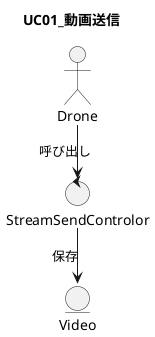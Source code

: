 ' TODO: クラスの命名規則を決めてクラス図に反映する
' TODO: 製造後に不要であれば削除する
@startuml UC01_動画送信
title UC01_動画送信

'Direction of diagram flow can be selected.
left to right direction


actor Drone
control StreamSendControlor
entity Video

Drone -> StreamSendControlor : 呼び出し    
StreamSendControlor -> Video : 保存
@enduml